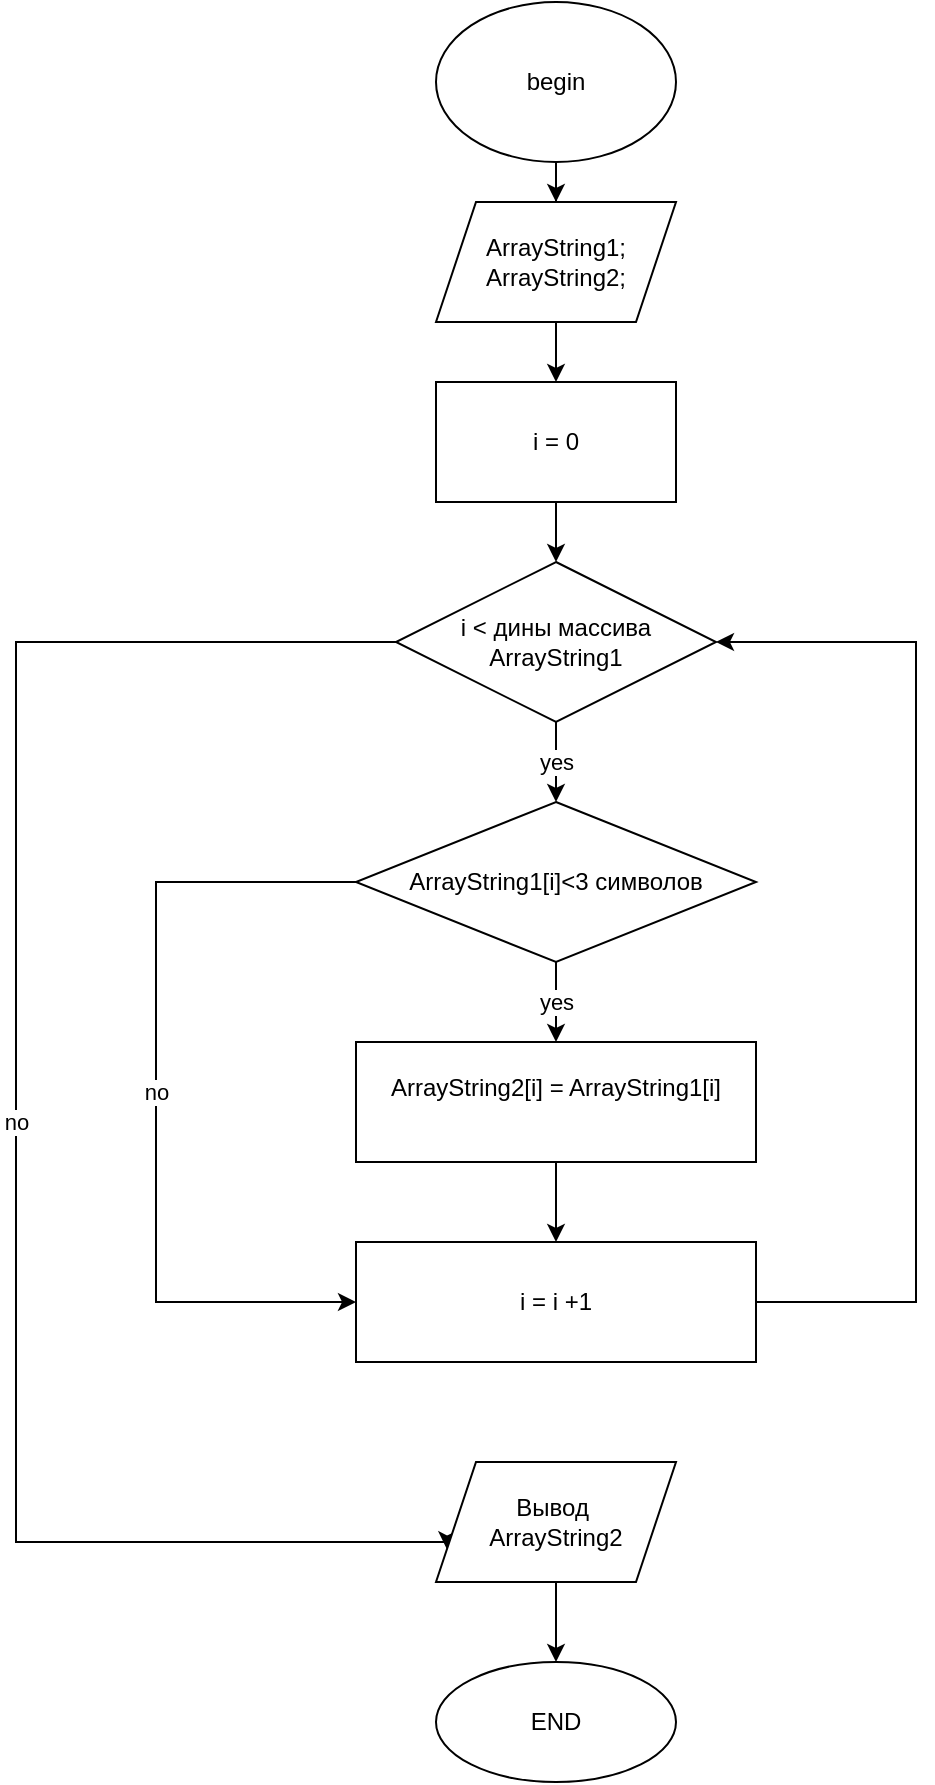 <mxfile version="20.2.2" type="device"><diagram id="zJ0mf8TUh9ygNnVEQFJ2" name="scheme"><mxGraphModel dx="1038" dy="513" grid="1" gridSize="10" guides="1" tooltips="1" connect="1" arrows="1" fold="1" page="1" pageScale="1" pageWidth="850" pageHeight="1100" math="0" shadow="0"><root><mxCell id="0"/><mxCell id="1" parent="0"/><mxCell id="tGmW7QwS4L4RJ6BdV-RA-3" value="" style="edgeStyle=orthogonalEdgeStyle;rounded=0;orthogonalLoop=1;jettySize=auto;html=1;" edge="1" parent="1" source="tGmW7QwS4L4RJ6BdV-RA-1" target="tGmW7QwS4L4RJ6BdV-RA-2"><mxGeometry relative="1" as="geometry"/></mxCell><mxCell id="tGmW7QwS4L4RJ6BdV-RA-1" value="begin" style="ellipse;whiteSpace=wrap;html=1;" vertex="1" parent="1"><mxGeometry x="340" y="20" width="120" height="80" as="geometry"/></mxCell><mxCell id="tGmW7QwS4L4RJ6BdV-RA-8" value="" style="edgeStyle=orthogonalEdgeStyle;rounded=0;orthogonalLoop=1;jettySize=auto;html=1;" edge="1" parent="1" source="tGmW7QwS4L4RJ6BdV-RA-2" target="tGmW7QwS4L4RJ6BdV-RA-7"><mxGeometry relative="1" as="geometry"/></mxCell><mxCell id="tGmW7QwS4L4RJ6BdV-RA-2" value="ArrayString1;&lt;br&gt;ArrayString2;" style="shape=parallelogram;perimeter=parallelogramPerimeter;whiteSpace=wrap;html=1;fixedSize=1;" vertex="1" parent="1"><mxGeometry x="340" y="120" width="120" height="60" as="geometry"/></mxCell><mxCell id="tGmW7QwS4L4RJ6BdV-RA-10" value="" style="edgeStyle=orthogonalEdgeStyle;rounded=0;orthogonalLoop=1;jettySize=auto;html=1;" edge="1" parent="1" source="tGmW7QwS4L4RJ6BdV-RA-7" target="tGmW7QwS4L4RJ6BdV-RA-9"><mxGeometry relative="1" as="geometry"/></mxCell><mxCell id="tGmW7QwS4L4RJ6BdV-RA-7" value="i = 0" style="whiteSpace=wrap;html=1;" vertex="1" parent="1"><mxGeometry x="340" y="210" width="120" height="60" as="geometry"/></mxCell><mxCell id="tGmW7QwS4L4RJ6BdV-RA-12" value="yes" style="edgeStyle=orthogonalEdgeStyle;rounded=0;orthogonalLoop=1;jettySize=auto;html=1;" edge="1" parent="1" source="tGmW7QwS4L4RJ6BdV-RA-9" target="tGmW7QwS4L4RJ6BdV-RA-11"><mxGeometry relative="1" as="geometry"/></mxCell><mxCell id="tGmW7QwS4L4RJ6BdV-RA-22" value="no" style="edgeStyle=orthogonalEdgeStyle;rounded=0;orthogonalLoop=1;jettySize=auto;html=1;entryX=0;entryY=0.75;entryDx=0;entryDy=0;" edge="1" parent="1" source="tGmW7QwS4L4RJ6BdV-RA-9" target="tGmW7QwS4L4RJ6BdV-RA-21"><mxGeometry relative="1" as="geometry"><mxPoint x="330" y="790" as="targetPoint"/><Array as="points"><mxPoint x="130" y="340"/><mxPoint x="130" y="790"/><mxPoint x="346" y="790"/></Array></mxGeometry></mxCell><mxCell id="tGmW7QwS4L4RJ6BdV-RA-9" value="i &amp;lt; дины массива ArrayString1" style="rhombus;whiteSpace=wrap;html=1;" vertex="1" parent="1"><mxGeometry x="320" y="300" width="160" height="80" as="geometry"/></mxCell><mxCell id="tGmW7QwS4L4RJ6BdV-RA-16" value="yes" style="edgeStyle=orthogonalEdgeStyle;rounded=0;orthogonalLoop=1;jettySize=auto;html=1;" edge="1" parent="1" source="tGmW7QwS4L4RJ6BdV-RA-11" target="tGmW7QwS4L4RJ6BdV-RA-15"><mxGeometry relative="1" as="geometry"/></mxCell><mxCell id="tGmW7QwS4L4RJ6BdV-RA-19" value="no" style="edgeStyle=orthogonalEdgeStyle;rounded=0;orthogonalLoop=1;jettySize=auto;html=1;entryX=0;entryY=0.5;entryDx=0;entryDy=0;" edge="1" parent="1" source="tGmW7QwS4L4RJ6BdV-RA-11" target="tGmW7QwS4L4RJ6BdV-RA-17"><mxGeometry relative="1" as="geometry"><Array as="points"><mxPoint x="200" y="460"/><mxPoint x="200" y="670"/></Array></mxGeometry></mxCell><mxCell id="tGmW7QwS4L4RJ6BdV-RA-11" value="ArrayString1[i]&amp;lt;3 символов" style="rhombus;whiteSpace=wrap;html=1;" vertex="1" parent="1"><mxGeometry x="300" y="420" width="200" height="80" as="geometry"/></mxCell><mxCell id="tGmW7QwS4L4RJ6BdV-RA-18" value="" style="edgeStyle=orthogonalEdgeStyle;rounded=0;orthogonalLoop=1;jettySize=auto;html=1;" edge="1" parent="1" source="tGmW7QwS4L4RJ6BdV-RA-15" target="tGmW7QwS4L4RJ6BdV-RA-17"><mxGeometry relative="1" as="geometry"/></mxCell><mxCell id="tGmW7QwS4L4RJ6BdV-RA-15" value="ArrayString2[i] = ArrayString1[i]&lt;br&gt;&amp;nbsp;" style="whiteSpace=wrap;html=1;" vertex="1" parent="1"><mxGeometry x="300" y="540" width="200" height="60" as="geometry"/></mxCell><mxCell id="tGmW7QwS4L4RJ6BdV-RA-20" style="edgeStyle=orthogonalEdgeStyle;rounded=0;orthogonalLoop=1;jettySize=auto;html=1;entryX=1;entryY=0.5;entryDx=0;entryDy=0;" edge="1" parent="1" source="tGmW7QwS4L4RJ6BdV-RA-17" target="tGmW7QwS4L4RJ6BdV-RA-9"><mxGeometry relative="1" as="geometry"><Array as="points"><mxPoint x="580" y="670"/><mxPoint x="580" y="340"/></Array></mxGeometry></mxCell><mxCell id="tGmW7QwS4L4RJ6BdV-RA-17" value="i = i +1" style="whiteSpace=wrap;html=1;" vertex="1" parent="1"><mxGeometry x="300" y="640" width="200" height="60" as="geometry"/></mxCell><mxCell id="tGmW7QwS4L4RJ6BdV-RA-24" value="" style="edgeStyle=orthogonalEdgeStyle;rounded=0;orthogonalLoop=1;jettySize=auto;html=1;" edge="1" parent="1" source="tGmW7QwS4L4RJ6BdV-RA-21" target="tGmW7QwS4L4RJ6BdV-RA-23"><mxGeometry relative="1" as="geometry"/></mxCell><mxCell id="tGmW7QwS4L4RJ6BdV-RA-21" value="Вывод&amp;nbsp;&lt;br&gt;ArrayString2" style="shape=parallelogram;perimeter=parallelogramPerimeter;whiteSpace=wrap;html=1;fixedSize=1;" vertex="1" parent="1"><mxGeometry x="340" y="750" width="120" height="60" as="geometry"/></mxCell><mxCell id="tGmW7QwS4L4RJ6BdV-RA-23" value="END" style="ellipse;whiteSpace=wrap;html=1;" vertex="1" parent="1"><mxGeometry x="340" y="850" width="120" height="60" as="geometry"/></mxCell></root></mxGraphModel></diagram></mxfile>
